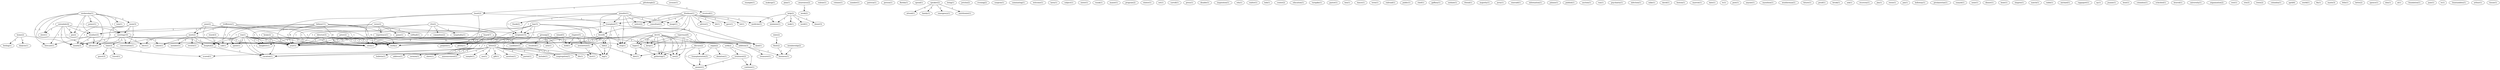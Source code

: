 digraph G {
  home [ label="home(2)" ];
  hospital [ label="hospital(2)" ];
  feeling [ label="feeling(1)" ];
  dialysis [ label="dialysis(1)" ];
  avenue [ label="avenue(1)" ];
  example [ label="example(1)" ];
  wednesday [ label="wednesday(1)" ];
  power [ label="power(1)" ];
  rain [ label="rain(1)" ];
  snow [ label="snow(3)" ];
  sleet [ label="sleet(1)" ];
  weather [ label="weather(3)" ];
  forecast [ label="forecast(1)" ];
  pm [ label="pm(2)" ];
  meeting [ label="meeting(10)" ];
  advance [ label="advance(1)" ];
  month [ label="month(3)" ];
  anne [ label="anne(2)" ];
  meet [ label="meet(2)" ];
  seem [ label="seem(1)" ];
  work [ label="work(2)" ];
  call [ label="call(1)" ];
  makeup [ label="makeup(1)" ];
  plan [ label="plan(1)" ];
  awareness [ label="awareness(2)" ];
  week [ label="week(2)" ];
  eulene [ label="eulene(1)" ];
  volume [ label="volume(1)" ];
  number [ label="number(1)" ];
  patricia [ label="patricia(1)" ];
  person [ label="person(1)" ];
  director [ label="director(3)" ];
  year [ label="year(5)" ];
  florida [ label="florida(1)" ];
  treffeisen [ label="treffeisen(1)" ];
  spend [ label="spend(1)" ];
  speaker [ label="speaker(2)" ];
  attend [ label="attend(1)" ];
  family [ label="family(1)" ];
  emergency [ label="emergency(1)" ];
  nutritionist [ label="nutritionist(1)" ];
  bring [ label="bring(1)" ];
  jericho [ label="jericho(2)" ];
  evening [ label="evening(2)" ];
  surgeon [ label="surgeon(1)" ];
  nominating [ label="nominating(1)" ];
  welcome [ label="welcome(1)" ];
  help [ label="help(2)" ];
  look [ label="look(1)" ];
  word [ label="word(1)" ];
  medicine [ label="medicine(1)" ];
  minimize [ label="minimize(1)" ];
  donor [ label="donor(3)" ];
  larry [ label="larry(1)" ];
  subject [ label="subject(1)" ];
  york [ label="york(2)" ];
  treatment [ label="treatment(2)" ];
  continue [ label="continue(1)" ];
  sister [ label="sister(1)" ];
  conversation [ label="conversation(1)" ];
  ruzak [ label="ruzak(1)" ];
  manor [ label="manor(1)" ];
  uniondale [ label="uniondale(4)" ];
  kidney [ label="kidney(11)" ];
  spent [ label="spent(1)" ];
  recipient [ label="recipient(15)" ];
  daughter [ label="daughter(1)" ];
  vacation [ label="vacation(1)" ];
  news [ label="news(2)" ];
  experience [ label="experience(1)" ];
  game [ label="game(1)" ];
  softball [ label="softball(1)" ];
  program [ label="program(2)" ];
  winter [ label="winter(1)" ];
  pittsburgh [ label="pittsburgh(2)" ];
  received [ label="received(1)" ];
  heart [ label="heart(2)" ];
  set [ label="set(1)" ];
  carroll [ label="carroll(1)" ];
  letter [ label="letter(2)" ];
  bulletin [ label="bulletin(1)" ];
  address [ label="address(1)" ];
  sermon [ label="sermon(1)" ];
  sheet [ label="sheet(1)" ];
  announcement [ label="announcement(1)" ];
  sample [ label="sample(1)" ];
  use [ label="use(1)" ];
  gift [ label="gift(1)" ];
  fact [ label="fact(1)" ];
  mention [ label="mention(1)" ];
  parish [ label="parish(1)" ];
  include [ label="include(1)" ];
  congregation [ label="congregation(1)" ];
  life [ label="life(1)" ];
  press [ label="press(1)" ];
  vito [ label="vito(2)" ];
  committee [ label="committee(2)" ];
  hospitality [ label="hospitality(1)" ];
  organ [ label="organ(2)" ];
  donation [ label="donation(1)" ];
  transplantation [ label="transplantation(3)" ];
  disable [ label="disable(1)" ];
  grenzig [ label="grenzig(2)" ];
  resulted [ label="resulted(1)" ];
  arm [ label="arm(1)" ];
  fall [ label="fall(2)" ];
  leg [ label="leg(1)" ];
  inspiration [ label="inspiration(1)" ];
  jennifer [ label="jennifer(1)" ];
  notice [ label="notice(2)" ];
  consultant [ label="consultant(1)" ];
  transplant [ label="transplant(7)" ];
  liver [ label="liver(8)" ];
  thank [ label="thank(2)" ];
  step [ label="step(1)" ];
  image [ label="image(1)" ];
  kind [ label="kind(1)" ];
  edu [ label="edu(1)" ];
  walter [ label="walter(1)" ];
  ron [ label="ron(1)" ];
  answer [ label="answer(1)" ];
  bob [ label="bob(1)" ];
  center [ label="center(2)" ];
  education [ label="education(1)" ];
  turnpike [ label="turnpike(1)" ];
  pastor [ label="pastor(1)" ];
  box [ label="box(1)" ];
  dance [ label="dance(1)" ];
  slate [ label="slate(2)" ];
  floor [ label="floor(2)" ];
  discuss [ label="discuss(2)" ];
  diet [ label="diet(1)" ];
  term [ label="term(1)" ];
  railroad [ label="railroad(1)" ];
  public [ label="public(1)" ];
  chief [ label="chief(1)" ];
  friedman [ label="friedman(1)" ];
  advice [ label="advice(1)" ];
  bit [ label="bit(1)" ];
  gave [ label="gave(1)" ];
  lot [ label="lot(1)" ];
  gaffney [ label="gaffney(1)" ];
  member [ label="member(1)" ];
  review [ label="review(1)" ];
  elect [ label="elect(1)" ];
  solicit [ label="solicit(1)" ];
  notdaw [ label="notdaw(1)" ];
  friend [ label="friend(1)" ];
  majority [ label="majority(1)" ];
  jerry [ label="jerry(1)" ];
  emerald [ label="emerald(1)" ];
  information [ label="information(1)" ];
  time [ label="time(3)" ];
  juliano [ label="juliano(1)" ];
  publish [ label="publish(1)" ];
  kay [ label="kay(3)" ];
  candidate [ label="candidate(1)" ];
  board [ label="board(7)" ];
  purpose [ label="purpose(1)" ];
  plenty [ label="plenty(1)" ];
  auction [ label="auction(1)" ];
  run [ label="run(1)" ];
  peter [ label="peter(2)" ];
  guest [ label="guest(3)" ];
  travel [ label="travel(1)" ];
  scored [ label="scored(1)" ];
  psychiatry [ label="psychiatry(1)" ];
  infection [ label="infection(1)" ];
  mike [ label="mike(1)" ];
  david [ label="david(1)" ];
  boston [ label="boston(1)" ];
  marrow [ label="marrow(1)" ];
  date [ label="date(1)" ];
  chapter [ label="chapter(5)" ];
  newsletter [ label="newsletter(5)" ];
  addition [ label="addition(3)" ];
  hold [ label="hold(1)" ];
  tv [ label="tv(1)" ];
  post [ label="post(1)" ];
  anyone [ label="anyone(1)" ];
  marathon [ label="marathon(1)" ];
  weatherman [ label="weatherman(1)" ];
  future [ label="future(1)" ];
  proof [ label="proof(1)" ];
  brook [ label="brook(1)" ];
  ron [ label="ron(1)" ];
  ask [ label="ask(1)" ];
  business [ label="business(1)" ];
  recovery [ label="recovery(1)" ];
  membership [ label="membership(2)" ];
  dr [ label="dr(1)" ];
  hope [ label="hope(1)" ];
  gathering [ label="gathering(1)" ];
  see [ label="see(2)" ];
  keep [ label="keep(1)" ];
  jim [ label="jim(1)" ];
  reese [ label="reese(1)" ];
  jan [ label="jan(1)" ];
  holloway [ label="holloway(1)" ];
  presbyterian [ label="presbyterian(1)" ];
  teperman [ label="teperman(6)" ];
  dr [ label="dr(10)" ];
  sunysb [ label="sunysb(1)" ];
  none [ label="none(1)" ];
  dinner [ label="dinner(1)" ];
  bone [ label="bone(1)" ];
  shaprio [ label="shaprio(1)" ];
  match [ label="match(1)" ];
  rabbi [ label="rabbi(1)" ];
  treasurer [ label="treasurer(1)" ];
  michael [ label="michael(1)" ];
  rappaport [ label="rappaport(1)" ];
  ny [ label="ny(1)" ];
  jeanne [ label="jeanne(1)" ];
  bout [ label="bout(1)" ];
  columbus [ label="columbus(1)" ];
  schichtel [ label="schichtel(1)" ];
  healy [ label="healy(2)" ];
  braved [ label="braved(1)" ];
  island [ label="island(5)" ];
  university [ label="university(1)" ];
  organization [ label="organization(2)" ];
  rest [ label="rest(1)" ];
  wednesday [ label="wednesday(1)" ];
  trio [ label="trio(3)" ];
  lewis [ label="lewis(2)" ];
  columbia [ label="columbia(1)" ];
  april [ label="april(6)" ];
  world [ label="world(1)" ];
  flu [ label="flu(1)" ];
  starzl [ label="starzl(3)" ];
  marie [ label="marie(3)" ];
  felix [ label="felix(1)" ];
  bette [ label="bette(2)" ];
  spence [ label="spence(1)" ];
  don [ label="don(1)" ];
  al [ label="al(1)" ];
  foundation [ label="foundation(1)" ];
  june [ label="june(1)" ];
  iv [ label="iv(1)" ];
  fountainbleu [ label="fountainbleu(1)" ];
  arthur [ label="arthur(1)" ];
  tissue [ label="tissue(1)" ];
  home -> hospital [ label="1" ];
  home -> feeling [ label="1" ];
  home -> dialysis [ label="1" ];
  wednesday -> power [ label="1" ];
  wednesday -> rain [ label="1" ];
  wednesday -> snow [ label="1" ];
  wednesday -> sleet [ label="1" ];
  wednesday -> weather [ label="1" ];
  wednesday -> forecast [ label="1" ];
  wednesday -> pm [ label="1" ];
  wednesday -> meeting [ label="1" ];
  wednesday -> advance [ label="1" ];
  wednesday -> month [ label="2" ];
  anne -> meet [ label="1" ];
  anne -> seem [ label="1" ];
  anne -> work [ label="1" ];
  anne -> call [ label="1" ];
  awareness -> week [ label="1" ];
  director -> seem [ label="1" ];
  director -> work [ label="1" ];
  director -> year [ label="1" ];
  treffeisen -> meet [ label="1" ];
  treffeisen -> seem [ label="1" ];
  treffeisen -> work [ label="1" ];
  treffeisen -> year [ label="1" ];
  treffeisen -> call [ label="1" ];
  speaker -> attend [ label="1" ];
  speaker -> family [ label="1" ];
  speaker -> emergency [ label="1" ];
  speaker -> nutritionist [ label="1" ];
  help -> look [ label="1" ];
  help -> word [ label="1" ];
  help -> medicine [ label="1" ];
  help -> minimize [ label="1" ];
  help -> donor [ label="1" ];
  york -> treatment [ label="1" ];
  york -> continue [ label="1" ];
  snow -> meeting [ label="1" ];
  snow -> conversation [ label="1" ];
  snow -> advance [ label="1" ];
  snow -> month [ label="1" ];
  uniondale -> sleet [ label="1" ];
  uniondale -> weather [ label="1" ];
  uniondale -> forecast [ label="1" ];
  uniondale -> pm [ label="2" ];
  uniondale -> meeting [ label="2" ];
  uniondale -> advance [ label="1" ];
  uniondale -> month [ label="1" ];
  kidney -> hospital [ label="1" ];
  kidney -> spent [ label="1" ];
  kidney -> recipient [ label="1" ];
  kidney -> seem [ label="8" ];
  kidney -> daughter [ label="1" ];
  kidney -> work [ label="8" ];
  kidney -> vacation [ label="1" ];
  kidney -> year [ label="8" ];
  news -> experience [ label="1" ];
  news -> weather [ label="1" ];
  news -> game [ label="1" ];
  news -> softball [ label="1" ];
  news -> year [ label="1" ];
  pittsburgh -> received [ label="1" ];
  pittsburgh -> heart [ label="1" ];
  letter -> bulletin [ label="1" ];
  letter -> address [ label="1" ];
  letter -> sermon [ label="1" ];
  letter -> sheet [ label="1" ];
  letter -> announcement [ label="1" ];
  letter -> sample [ label="1" ];
  letter -> use [ label="1" ];
  letter -> gift [ label="1" ];
  letter -> fact [ label="1" ];
  letter -> mention [ label="1" ];
  letter -> parish [ label="1" ];
  letter -> include [ label="1" ];
  letter -> congregation [ label="1" ];
  letter -> life [ label="1" ];
  vito -> weather [ label="1" ];
  vito -> committee [ label="1" ];
  vito -> seem [ label="1" ];
  vito -> work [ label="1" ];
  vito -> hospitality [ label="1" ];
  vito -> year [ label="1" ];
  organ -> donation [ label="1" ];
  organ -> transplantation [ label="1" ];
  grenzig -> resulted [ label="1" ];
  grenzig -> arm [ label="1" ];
  grenzig -> fall [ label="1" ];
  grenzig -> seem [ label="1" ];
  grenzig -> work [ label="1" ];
  grenzig -> leg [ label="1" ];
  grenzig -> year [ label="1" ];
  weather -> forecast [ label="1" ];
  weather -> advance [ label="1" ];
  weather -> month [ label="1" ];
  jennifer -> notice [ label="1" ];
  jennifer -> consultant [ label="1" ];
  jennifer -> transplant [ label="1" ];
  jennifer -> recipient [ label="1" ];
  jennifer -> liver [ label="1" ];
  jennifer -> thank [ label="1" ];
  jennifer -> step [ label="1" ];
  jennifer -> image [ label="1" ];
  jennifer -> kind [ label="1" ];
  ron -> hospital [ label="1" ];
  ron -> spent [ label="1" ];
  ron -> seem [ label="1" ];
  ron -> daughter [ label="1" ];
  ron -> work [ label="1" ];
  ron -> vacation [ label="1" ];
  ron -> year [ label="1" ];
  treatment -> continue [ label="1" ];
  treatment -> answer [ label="1" ];
  slate -> floor [ label="1" ];
  discuss -> transplantation [ label="1" ];
  discuss -> answer [ label="1" ];
  discuss -> diet [ label="1" ];
  friedman -> notice [ label="1" ];
  friedman -> consultant [ label="1" ];
  friedman -> transplant [ label="1" ];
  friedman -> advice [ label="1" ];
  friedman -> recipient [ label="1" ];
  friedman -> medicine [ label="1" ];
  friedman -> bit [ label="1" ];
  friedman -> gave [ label="1" ];
  friedman -> liver [ label="1" ];
  friedman -> minimize [ label="1" ];
  friedman -> step [ label="1" ];
  friedman -> image [ label="1" ];
  friedman -> kind [ label="1" ];
  friedman -> lot [ label="1" ];
  transplantation -> answer [ label="1" ];
  meet -> member [ label="1" ];
  meet -> review [ label="1" ];
  meet -> elect [ label="1" ];
  meet -> solicit [ label="1" ];
  meet -> year [ label="1" ];
  meet -> call [ label="1" ];
  meeting -> elect [ label="1" ];
  meeting -> time [ label="1" ];
  meeting -> conversation [ label="1" ];
  meeting -> advance [ label="1" ];
  meeting -> solicit [ label="1" ];
  meeting -> month [ label="1" ];
  meeting -> year [ label="1" ];
  kay -> candidate [ label="1" ];
  kay -> fall [ label="1" ];
  kay -> recipient [ label="1" ];
  kay -> liver [ label="1" ];
  kay -> seem [ label="1" ];
  kay -> work [ label="1" ];
  kay -> leg [ label="1" ];
  kay -> year [ label="1" ];
  board -> candidate [ label="1" ];
  board -> solicit [ label="1" ];
  board -> purpose [ label="1" ];
  board -> seem [ label="3" ];
  board -> plenty [ label="1" ];
  board -> work [ label="4" ];
  board -> year [ label="4" ];
  peter -> seem [ label="1" ];
  peter -> work [ label="1" ];
  peter -> year [ label="1" ];
  time -> guest [ label="1" ];
  time -> travel [ label="1" ];
  time -> scored [ label="1" ];
  chapter -> newsletter [ label="1" ];
  chapter -> advance [ label="1" ];
  chapter -> addition [ label="1" ];
  chapter -> month [ label="1" ];
  chapter -> hold [ label="1" ];
  hospital -> vacation [ label="1" ];
  heart -> transplant [ label="1" ];
  heart -> seem [ label="1" ];
  heart -> work [ label="1" ];
  heart -> year [ label="1" ];
  ron -> spent [ label="1" ];
  ron -> seem [ label="1" ];
  ron -> daughter [ label="1" ];
  ron -> work [ label="1" ];
  ron -> vacation [ label="1" ];
  ron -> year [ label="1" ];
  floor -> business [ label="1" ];
  membership -> business [ label="1" ];
  dr -> addition [ label="1" ];
  dr -> hope [ label="1" ];
  dr -> gathering [ label="1" ];
  dr -> see [ label="1" ];
  dr -> keep [ label="1" ];
  dr -> call [ label="1" ];
  transplant -> newsletter [ label="2" ];
  transplant -> recipient [ label="1" ];
  transplant -> step [ label="1" ];
  transplant -> kind [ label="1" ];
  fall -> diet [ label="1" ];
  fall -> leg [ label="1" ];
  newsletter -> fact [ label="1" ];
  teperman -> addition [ label="1" ];
  teperman -> hope [ label="1" ];
  teperman -> gathering [ label="1" ];
  teperman -> see [ label="1" ];
  teperman -> keep [ label="1" ];
  dr -> addition [ label="1" ];
  dr -> hope [ label="1" ];
  dr -> gathering [ label="1" ];
  dr -> see [ label="1" ];
  dr -> keep [ label="1" ];
  dr -> call [ label="1" ];
  addition -> treasurer [ label="1" ];
  addition -> business [ label="1" ];
  hope -> gathering [ label="1" ];
  hope -> diet [ label="1" ];
  hope -> see [ label="1" ];
  recipient -> seem [ label="11" ];
  recipient -> daughter [ label="1" ];
  recipient -> work [ label="11" ];
  recipient -> leg [ label="1" ];
  recipient -> vacation [ label="1" ];
  recipient -> year [ label="11" ];
  recipient -> step [ label="1" ];
  recipient -> kind [ label="1" ];
  liver -> seem [ label="3" ];
  liver -> hold [ label="1" ];
  liver -> work [ label="3" ];
  liver -> leg [ label="1" ];
  liver -> year [ label="3" ];
  liver -> step [ label="1" ];
  liver -> kind [ label="1" ];
  healy -> work [ label="1" ];
  healy -> vacation [ label="1" ];
  healy -> year [ label="1" ];
  island -> hold [ label="1" ];
  island -> scored [ label="1" ];
  starzl -> call [ label="1" ];
}
